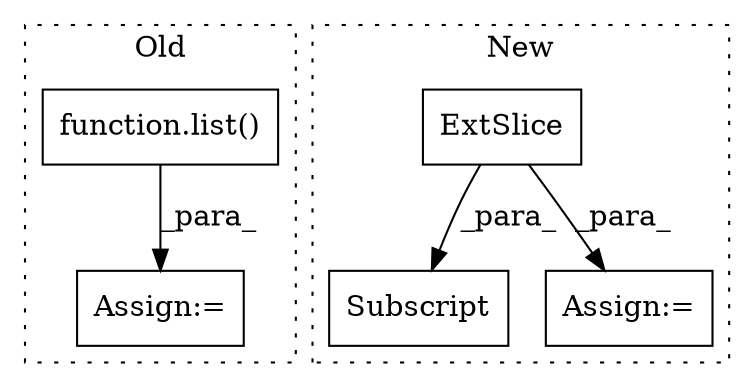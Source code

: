 digraph G {
subgraph cluster0 {
1 [label="function.list()" a="75" s="18911,18922" l="5,1" shape="box"];
4 [label="Assign:=" a="68" s="18997" l="3" shape="box"];
label = "Old";
style="dotted";
}
subgraph cluster1 {
2 [label="ExtSlice" a="85" s="18668" l="6" shape="box"];
3 [label="Subscript" a="63" s="18668,0" l="12,0" shape="box"];
5 [label="Assign:=" a="68" s="18665" l="3" shape="box"];
label = "New";
style="dotted";
}
1 -> 4 [label="_para_"];
2 -> 3 [label="_para_"];
2 -> 5 [label="_para_"];
}